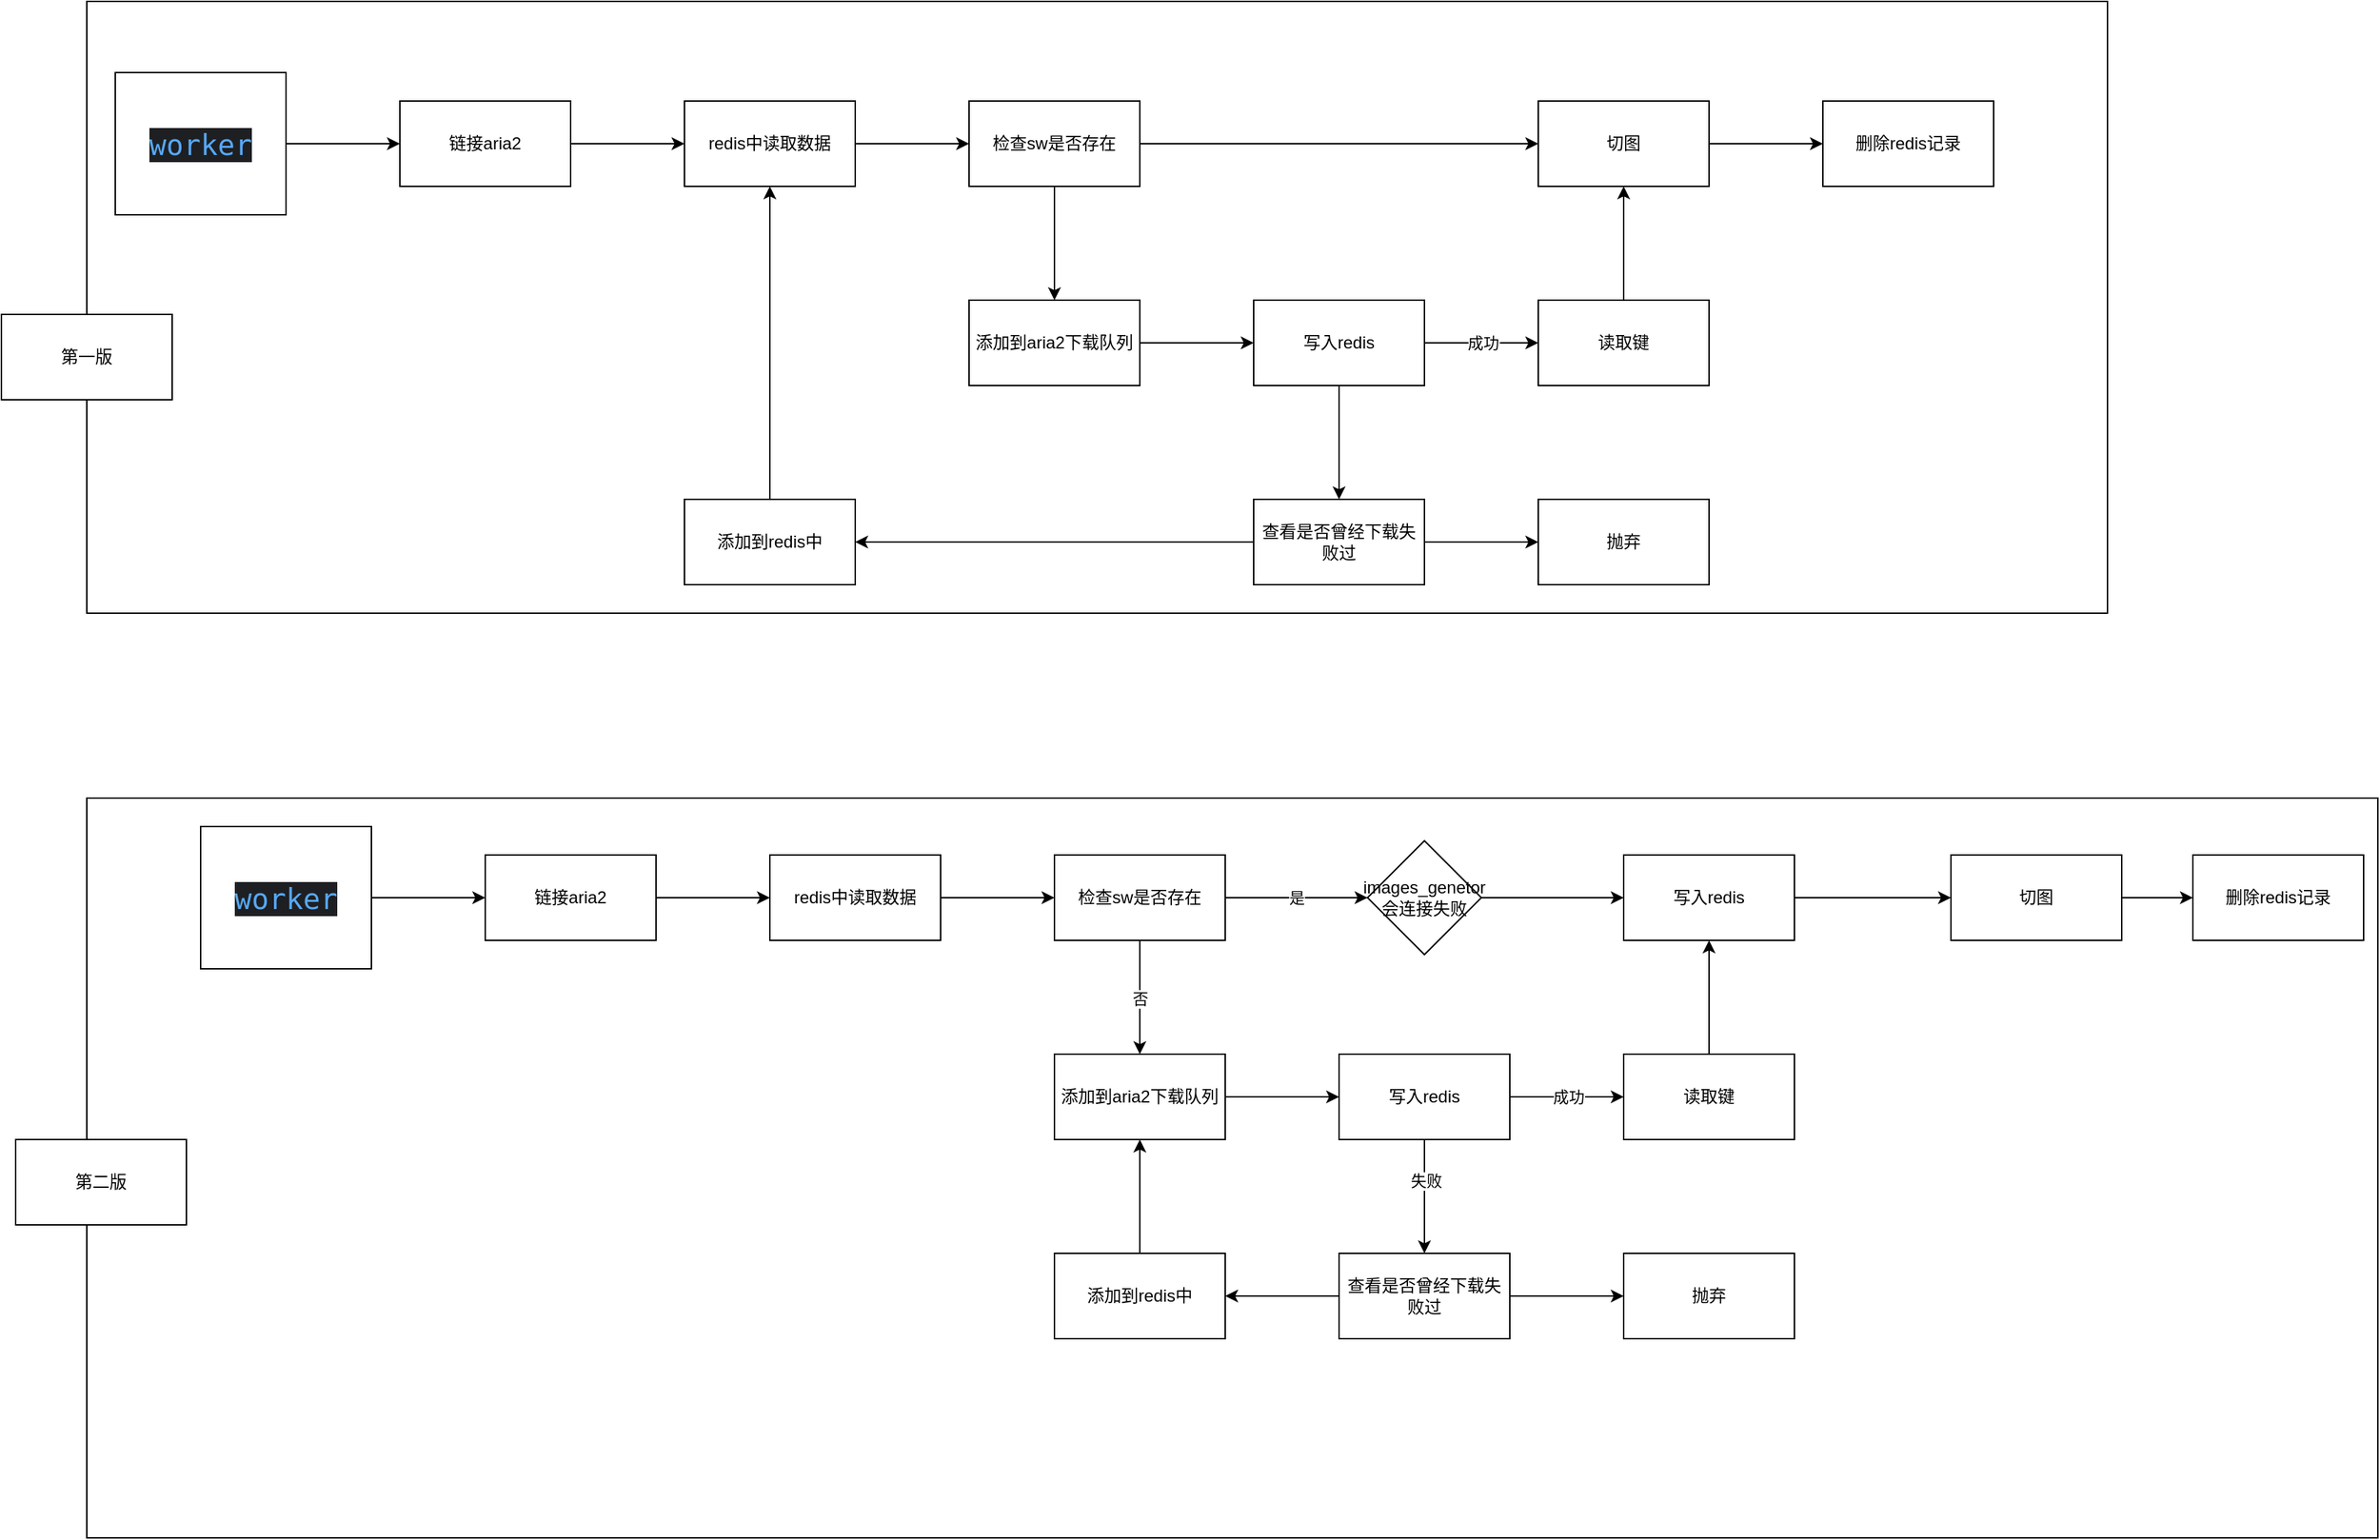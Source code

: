 <mxfile version="24.3.1" type="github">
  <diagram name="第 1 页" id="oR3SPq28IfKs69Jtm_W2">
    <mxGraphModel dx="2390" dy="1268" grid="1" gridSize="10" guides="1" tooltips="1" connect="1" arrows="1" fold="1" page="1" pageScale="1" pageWidth="827" pageHeight="1169" math="0" shadow="0">
      <root>
        <mxCell id="0" />
        <mxCell id="1" parent="0" />
        <mxCell id="wlJlTD7zzjwppgTD_WOC-68" value="" style="rounded=0;whiteSpace=wrap;html=1;" parent="1" vertex="1">
          <mxGeometry x="90" y="620" width="1610" height="520" as="geometry" />
        </mxCell>
        <mxCell id="wlJlTD7zzjwppgTD_WOC-66" value="" style="rounded=0;whiteSpace=wrap;html=1;" parent="1" vertex="1">
          <mxGeometry x="90" y="60" width="1420" height="430" as="geometry" />
        </mxCell>
        <mxCell id="wlJlTD7zzjwppgTD_WOC-9" value="" style="edgeStyle=orthogonalEdgeStyle;rounded=0;orthogonalLoop=1;jettySize=auto;html=1;" parent="1" source="wlJlTD7zzjwppgTD_WOC-1" target="wlJlTD7zzjwppgTD_WOC-8" edge="1">
          <mxGeometry relative="1" as="geometry" />
        </mxCell>
        <mxCell id="wlJlTD7zzjwppgTD_WOC-1" value="&lt;div style=&quot;background-color:#1e1f22;color:#bcbec4&quot;&gt;&lt;pre style=&quot;font-family:&#39;JetBrains Mono&#39;,monospace;font-size:15.0pt;&quot;&gt;&lt;span style=&quot;color:#56a8f5;&quot;&gt;worker&lt;/span&gt;&lt;/pre&gt;&lt;/div&gt;" style="rounded=0;whiteSpace=wrap;html=1;" parent="1" vertex="1">
          <mxGeometry x="110" y="110" width="120" height="100" as="geometry" />
        </mxCell>
        <mxCell id="wlJlTD7zzjwppgTD_WOC-11" value="" style="edgeStyle=orthogonalEdgeStyle;rounded=0;orthogonalLoop=1;jettySize=auto;html=1;" parent="1" source="wlJlTD7zzjwppgTD_WOC-8" target="wlJlTD7zzjwppgTD_WOC-10" edge="1">
          <mxGeometry relative="1" as="geometry" />
        </mxCell>
        <mxCell id="wlJlTD7zzjwppgTD_WOC-8" value="链接aria2" style="whiteSpace=wrap;html=1;rounded=0;" parent="1" vertex="1">
          <mxGeometry x="310" y="130" width="120" height="60" as="geometry" />
        </mxCell>
        <mxCell id="wlJlTD7zzjwppgTD_WOC-13" value="" style="edgeStyle=orthogonalEdgeStyle;rounded=0;orthogonalLoop=1;jettySize=auto;html=1;" parent="1" source="wlJlTD7zzjwppgTD_WOC-10" target="wlJlTD7zzjwppgTD_WOC-12" edge="1">
          <mxGeometry relative="1" as="geometry" />
        </mxCell>
        <mxCell id="wlJlTD7zzjwppgTD_WOC-10" value="redis中读取数据" style="whiteSpace=wrap;html=1;rounded=0;" parent="1" vertex="1">
          <mxGeometry x="510" y="130" width="120" height="60" as="geometry" />
        </mxCell>
        <mxCell id="wlJlTD7zzjwppgTD_WOC-15" value="" style="edgeStyle=orthogonalEdgeStyle;rounded=0;orthogonalLoop=1;jettySize=auto;html=1;" parent="1" source="wlJlTD7zzjwppgTD_WOC-12" target="wlJlTD7zzjwppgTD_WOC-14" edge="1">
          <mxGeometry relative="1" as="geometry" />
        </mxCell>
        <mxCell id="wlJlTD7zzjwppgTD_WOC-22" style="edgeStyle=orthogonalEdgeStyle;rounded=0;orthogonalLoop=1;jettySize=auto;html=1;entryX=0;entryY=0.5;entryDx=0;entryDy=0;" parent="1" source="wlJlTD7zzjwppgTD_WOC-12" target="wlJlTD7zzjwppgTD_WOC-20" edge="1">
          <mxGeometry relative="1" as="geometry" />
        </mxCell>
        <mxCell id="wlJlTD7zzjwppgTD_WOC-12" value="检查sw是否存在" style="whiteSpace=wrap;html=1;rounded=0;" parent="1" vertex="1">
          <mxGeometry x="710" y="130" width="120" height="60" as="geometry" />
        </mxCell>
        <mxCell id="wlJlTD7zzjwppgTD_WOC-17" value="" style="edgeStyle=orthogonalEdgeStyle;rounded=0;orthogonalLoop=1;jettySize=auto;html=1;" parent="1" source="wlJlTD7zzjwppgTD_WOC-14" target="wlJlTD7zzjwppgTD_WOC-16" edge="1">
          <mxGeometry relative="1" as="geometry" />
        </mxCell>
        <mxCell id="wlJlTD7zzjwppgTD_WOC-14" value="添加到aria2下载队列" style="whiteSpace=wrap;html=1;rounded=0;" parent="1" vertex="1">
          <mxGeometry x="710" y="270" width="120" height="60" as="geometry" />
        </mxCell>
        <mxCell id="wlJlTD7zzjwppgTD_WOC-19" value="" style="edgeStyle=orthogonalEdgeStyle;rounded=0;orthogonalLoop=1;jettySize=auto;html=1;" parent="1" source="wlJlTD7zzjwppgTD_WOC-16" target="wlJlTD7zzjwppgTD_WOC-18" edge="1">
          <mxGeometry relative="1" as="geometry" />
        </mxCell>
        <mxCell id="wlJlTD7zzjwppgTD_WOC-25" value="成功" style="edgeLabel;html=1;align=center;verticalAlign=middle;resizable=0;points=[];" parent="wlJlTD7zzjwppgTD_WOC-19" vertex="1" connectable="0">
          <mxGeometry x="-0.314" y="-3" relative="1" as="geometry">
            <mxPoint x="13" y="-3" as="offset" />
          </mxGeometry>
        </mxCell>
        <mxCell id="wlJlTD7zzjwppgTD_WOC-27" value="" style="edgeStyle=orthogonalEdgeStyle;rounded=0;orthogonalLoop=1;jettySize=auto;html=1;" parent="1" source="wlJlTD7zzjwppgTD_WOC-16" target="wlJlTD7zzjwppgTD_WOC-26" edge="1">
          <mxGeometry relative="1" as="geometry" />
        </mxCell>
        <mxCell id="wlJlTD7zzjwppgTD_WOC-16" value="写入redis" style="whiteSpace=wrap;html=1;rounded=0;" parent="1" vertex="1">
          <mxGeometry x="910" y="270" width="120" height="60" as="geometry" />
        </mxCell>
        <mxCell id="wlJlTD7zzjwppgTD_WOC-21" value="" style="edgeStyle=orthogonalEdgeStyle;rounded=0;orthogonalLoop=1;jettySize=auto;html=1;" parent="1" source="wlJlTD7zzjwppgTD_WOC-18" target="wlJlTD7zzjwppgTD_WOC-20" edge="1">
          <mxGeometry relative="1" as="geometry" />
        </mxCell>
        <mxCell id="wlJlTD7zzjwppgTD_WOC-18" value="读取键" style="whiteSpace=wrap;html=1;rounded=0;" parent="1" vertex="1">
          <mxGeometry x="1110" y="270" width="120" height="60" as="geometry" />
        </mxCell>
        <mxCell id="wlJlTD7zzjwppgTD_WOC-24" value="" style="edgeStyle=orthogonalEdgeStyle;rounded=0;orthogonalLoop=1;jettySize=auto;html=1;" parent="1" source="wlJlTD7zzjwppgTD_WOC-20" target="wlJlTD7zzjwppgTD_WOC-23" edge="1">
          <mxGeometry relative="1" as="geometry" />
        </mxCell>
        <mxCell id="wlJlTD7zzjwppgTD_WOC-20" value="切图" style="whiteSpace=wrap;html=1;rounded=0;" parent="1" vertex="1">
          <mxGeometry x="1110" y="130" width="120" height="60" as="geometry" />
        </mxCell>
        <mxCell id="wlJlTD7zzjwppgTD_WOC-23" value="删除redis记录" style="whiteSpace=wrap;html=1;rounded=0;" parent="1" vertex="1">
          <mxGeometry x="1310" y="130" width="120" height="60" as="geometry" />
        </mxCell>
        <mxCell id="wlJlTD7zzjwppgTD_WOC-29" value="" style="edgeStyle=orthogonalEdgeStyle;rounded=0;orthogonalLoop=1;jettySize=auto;html=1;" parent="1" source="wlJlTD7zzjwppgTD_WOC-26" target="wlJlTD7zzjwppgTD_WOC-28" edge="1">
          <mxGeometry relative="1" as="geometry" />
        </mxCell>
        <mxCell id="wlJlTD7zzjwppgTD_WOC-32" value="" style="edgeStyle=orthogonalEdgeStyle;rounded=0;orthogonalLoop=1;jettySize=auto;html=1;" parent="1" source="wlJlTD7zzjwppgTD_WOC-26" target="wlJlTD7zzjwppgTD_WOC-31" edge="1">
          <mxGeometry relative="1" as="geometry" />
        </mxCell>
        <mxCell id="wlJlTD7zzjwppgTD_WOC-26" value="查看是否曾经下载失败过" style="whiteSpace=wrap;html=1;rounded=0;" parent="1" vertex="1">
          <mxGeometry x="910" y="410" width="120" height="60" as="geometry" />
        </mxCell>
        <mxCell id="wlJlTD7zzjwppgTD_WOC-28" value="抛弃" style="whiteSpace=wrap;html=1;rounded=0;" parent="1" vertex="1">
          <mxGeometry x="1110" y="410" width="120" height="60" as="geometry" />
        </mxCell>
        <mxCell id="wlJlTD7zzjwppgTD_WOC-33" style="edgeStyle=orthogonalEdgeStyle;rounded=0;orthogonalLoop=1;jettySize=auto;html=1;" parent="1" source="wlJlTD7zzjwppgTD_WOC-31" target="wlJlTD7zzjwppgTD_WOC-10" edge="1">
          <mxGeometry relative="1" as="geometry" />
        </mxCell>
        <mxCell id="wlJlTD7zzjwppgTD_WOC-31" value="添加到redis中" style="whiteSpace=wrap;html=1;rounded=0;" parent="1" vertex="1">
          <mxGeometry x="510" y="410" width="120" height="60" as="geometry" />
        </mxCell>
        <mxCell id="wlJlTD7zzjwppgTD_WOC-34" value="" style="edgeStyle=orthogonalEdgeStyle;rounded=0;orthogonalLoop=1;jettySize=auto;html=1;" parent="1" source="wlJlTD7zzjwppgTD_WOC-35" target="wlJlTD7zzjwppgTD_WOC-37" edge="1">
          <mxGeometry relative="1" as="geometry" />
        </mxCell>
        <mxCell id="wlJlTD7zzjwppgTD_WOC-35" value="&lt;div style=&quot;background-color:#1e1f22;color:#bcbec4&quot;&gt;&lt;pre style=&quot;font-family:&#39;JetBrains Mono&#39;,monospace;font-size:15.0pt;&quot;&gt;&lt;span style=&quot;color:#56a8f5;&quot;&gt;worker&lt;/span&gt;&lt;/pre&gt;&lt;/div&gt;" style="rounded=0;whiteSpace=wrap;html=1;" parent="1" vertex="1">
          <mxGeometry x="170" y="640" width="120" height="100" as="geometry" />
        </mxCell>
        <mxCell id="wlJlTD7zzjwppgTD_WOC-36" value="" style="edgeStyle=orthogonalEdgeStyle;rounded=0;orthogonalLoop=1;jettySize=auto;html=1;" parent="1" source="wlJlTD7zzjwppgTD_WOC-37" target="wlJlTD7zzjwppgTD_WOC-39" edge="1">
          <mxGeometry relative="1" as="geometry" />
        </mxCell>
        <mxCell id="wlJlTD7zzjwppgTD_WOC-37" value="链接aria2" style="whiteSpace=wrap;html=1;rounded=0;" parent="1" vertex="1">
          <mxGeometry x="370" y="660" width="120" height="60" as="geometry" />
        </mxCell>
        <mxCell id="wlJlTD7zzjwppgTD_WOC-38" value="" style="edgeStyle=orthogonalEdgeStyle;rounded=0;orthogonalLoop=1;jettySize=auto;html=1;" parent="1" source="wlJlTD7zzjwppgTD_WOC-39" target="wlJlTD7zzjwppgTD_WOC-42" edge="1">
          <mxGeometry relative="1" as="geometry" />
        </mxCell>
        <mxCell id="wlJlTD7zzjwppgTD_WOC-39" value="redis中读取数据" style="whiteSpace=wrap;html=1;rounded=0;" parent="1" vertex="1">
          <mxGeometry x="570" y="660" width="120" height="60" as="geometry" />
        </mxCell>
        <mxCell id="wlJlTD7zzjwppgTD_WOC-40" value="" style="edgeStyle=orthogonalEdgeStyle;rounded=0;orthogonalLoop=1;jettySize=auto;html=1;" parent="1" source="wlJlTD7zzjwppgTD_WOC-42" target="wlJlTD7zzjwppgTD_WOC-44" edge="1">
          <mxGeometry relative="1" as="geometry" />
        </mxCell>
        <mxCell id="nasB31tPZ9oMDGfEIj4p-7" value="否" style="edgeLabel;html=1;align=center;verticalAlign=middle;resizable=0;points=[];" vertex="1" connectable="0" parent="wlJlTD7zzjwppgTD_WOC-40">
          <mxGeometry x="0.025" relative="1" as="geometry">
            <mxPoint as="offset" />
          </mxGeometry>
        </mxCell>
        <mxCell id="nasB31tPZ9oMDGfEIj4p-4" value="" style="edgeStyle=orthogonalEdgeStyle;rounded=0;orthogonalLoop=1;jettySize=auto;html=1;" edge="1" parent="1" source="wlJlTD7zzjwppgTD_WOC-42" target="nasB31tPZ9oMDGfEIj4p-3">
          <mxGeometry relative="1" as="geometry" />
        </mxCell>
        <mxCell id="nasB31tPZ9oMDGfEIj4p-6" value="是" style="edgeLabel;html=1;align=center;verticalAlign=middle;resizable=0;points=[];" vertex="1" connectable="0" parent="nasB31tPZ9oMDGfEIj4p-4">
          <mxGeometry y="-1" relative="1" as="geometry">
            <mxPoint y="-1" as="offset" />
          </mxGeometry>
        </mxCell>
        <mxCell id="wlJlTD7zzjwppgTD_WOC-42" value="检查sw是否存在" style="whiteSpace=wrap;html=1;rounded=0;" parent="1" vertex="1">
          <mxGeometry x="770" y="660" width="120" height="60" as="geometry" />
        </mxCell>
        <mxCell id="wlJlTD7zzjwppgTD_WOC-43" value="" style="edgeStyle=orthogonalEdgeStyle;rounded=0;orthogonalLoop=1;jettySize=auto;html=1;" parent="1" source="wlJlTD7zzjwppgTD_WOC-44" target="wlJlTD7zzjwppgTD_WOC-48" edge="1">
          <mxGeometry relative="1" as="geometry" />
        </mxCell>
        <mxCell id="wlJlTD7zzjwppgTD_WOC-44" value="添加到aria2下载队列" style="whiteSpace=wrap;html=1;rounded=0;" parent="1" vertex="1">
          <mxGeometry x="770" y="800" width="120" height="60" as="geometry" />
        </mxCell>
        <mxCell id="wlJlTD7zzjwppgTD_WOC-45" value="" style="edgeStyle=orthogonalEdgeStyle;rounded=0;orthogonalLoop=1;jettySize=auto;html=1;" parent="1" source="wlJlTD7zzjwppgTD_WOC-48" target="wlJlTD7zzjwppgTD_WOC-50" edge="1">
          <mxGeometry relative="1" as="geometry" />
        </mxCell>
        <mxCell id="wlJlTD7zzjwppgTD_WOC-46" value="成功" style="edgeLabel;html=1;align=center;verticalAlign=middle;resizable=0;points=[];" parent="wlJlTD7zzjwppgTD_WOC-45" vertex="1" connectable="0">
          <mxGeometry x="-0.314" y="-3" relative="1" as="geometry">
            <mxPoint x="13" y="-3" as="offset" />
          </mxGeometry>
        </mxCell>
        <mxCell id="wlJlTD7zzjwppgTD_WOC-47" value="" style="edgeStyle=orthogonalEdgeStyle;rounded=0;orthogonalLoop=1;jettySize=auto;html=1;" parent="1" source="wlJlTD7zzjwppgTD_WOC-48" target="wlJlTD7zzjwppgTD_WOC-56" edge="1">
          <mxGeometry relative="1" as="geometry" />
        </mxCell>
        <mxCell id="wlJlTD7zzjwppgTD_WOC-61" value="失败" style="edgeLabel;html=1;align=center;verticalAlign=middle;resizable=0;points=[];" parent="wlJlTD7zzjwppgTD_WOC-47" vertex="1" connectable="0">
          <mxGeometry x="-0.279" y="1" relative="1" as="geometry">
            <mxPoint as="offset" />
          </mxGeometry>
        </mxCell>
        <mxCell id="wlJlTD7zzjwppgTD_WOC-48" value="写入redis" style="whiteSpace=wrap;html=1;rounded=0;" parent="1" vertex="1">
          <mxGeometry x="970" y="800" width="120" height="60" as="geometry" />
        </mxCell>
        <mxCell id="wlJlTD7zzjwppgTD_WOC-63" value="" style="edgeStyle=orthogonalEdgeStyle;rounded=0;orthogonalLoop=1;jettySize=auto;html=1;" parent="1" source="wlJlTD7zzjwppgTD_WOC-50" target="wlJlTD7zzjwppgTD_WOC-62" edge="1">
          <mxGeometry relative="1" as="geometry" />
        </mxCell>
        <mxCell id="wlJlTD7zzjwppgTD_WOC-50" value="读取键" style="whiteSpace=wrap;html=1;rounded=0;" parent="1" vertex="1">
          <mxGeometry x="1170" y="800" width="120" height="60" as="geometry" />
        </mxCell>
        <mxCell id="wlJlTD7zzjwppgTD_WOC-51" value="" style="edgeStyle=orthogonalEdgeStyle;rounded=0;orthogonalLoop=1;jettySize=auto;html=1;" parent="1" source="wlJlTD7zzjwppgTD_WOC-52" target="wlJlTD7zzjwppgTD_WOC-53" edge="1">
          <mxGeometry relative="1" as="geometry" />
        </mxCell>
        <mxCell id="wlJlTD7zzjwppgTD_WOC-52" value="切图" style="whiteSpace=wrap;html=1;rounded=0;" parent="1" vertex="1">
          <mxGeometry x="1400" y="660" width="120" height="60" as="geometry" />
        </mxCell>
        <mxCell id="wlJlTD7zzjwppgTD_WOC-53" value="删除redis记录" style="whiteSpace=wrap;html=1;rounded=0;" parent="1" vertex="1">
          <mxGeometry x="1570" y="660" width="120" height="60" as="geometry" />
        </mxCell>
        <mxCell id="wlJlTD7zzjwppgTD_WOC-54" value="" style="edgeStyle=orthogonalEdgeStyle;rounded=0;orthogonalLoop=1;jettySize=auto;html=1;" parent="1" source="wlJlTD7zzjwppgTD_WOC-56" target="wlJlTD7zzjwppgTD_WOC-57" edge="1">
          <mxGeometry relative="1" as="geometry" />
        </mxCell>
        <mxCell id="wlJlTD7zzjwppgTD_WOC-55" value="" style="edgeStyle=orthogonalEdgeStyle;rounded=0;orthogonalLoop=1;jettySize=auto;html=1;" parent="1" source="wlJlTD7zzjwppgTD_WOC-56" target="wlJlTD7zzjwppgTD_WOC-59" edge="1">
          <mxGeometry relative="1" as="geometry" />
        </mxCell>
        <mxCell id="wlJlTD7zzjwppgTD_WOC-56" value="查看是否曾经下载失败过" style="whiteSpace=wrap;html=1;rounded=0;" parent="1" vertex="1">
          <mxGeometry x="970" y="940" width="120" height="60" as="geometry" />
        </mxCell>
        <mxCell id="wlJlTD7zzjwppgTD_WOC-57" value="抛弃" style="whiteSpace=wrap;html=1;rounded=0;" parent="1" vertex="1">
          <mxGeometry x="1170" y="940" width="120" height="60" as="geometry" />
        </mxCell>
        <mxCell id="wlJlTD7zzjwppgTD_WOC-60" value="" style="edgeStyle=orthogonalEdgeStyle;rounded=0;orthogonalLoop=1;jettySize=auto;html=1;" parent="1" source="wlJlTD7zzjwppgTD_WOC-59" target="wlJlTD7zzjwppgTD_WOC-44" edge="1">
          <mxGeometry relative="1" as="geometry" />
        </mxCell>
        <mxCell id="wlJlTD7zzjwppgTD_WOC-59" value="添加到redis中" style="whiteSpace=wrap;html=1;rounded=0;" parent="1" vertex="1">
          <mxGeometry x="770" y="940" width="120" height="60" as="geometry" />
        </mxCell>
        <mxCell id="wlJlTD7zzjwppgTD_WOC-65" style="edgeStyle=orthogonalEdgeStyle;rounded=0;orthogonalLoop=1;jettySize=auto;html=1;entryX=0;entryY=0.5;entryDx=0;entryDy=0;" parent="1" source="wlJlTD7zzjwppgTD_WOC-62" target="wlJlTD7zzjwppgTD_WOC-52" edge="1">
          <mxGeometry relative="1" as="geometry" />
        </mxCell>
        <mxCell id="wlJlTD7zzjwppgTD_WOC-62" value="写入redis" style="whiteSpace=wrap;html=1;rounded=0;" parent="1" vertex="1">
          <mxGeometry x="1170" y="660" width="120" height="60" as="geometry" />
        </mxCell>
        <mxCell id="wlJlTD7zzjwppgTD_WOC-67" value="第一版" style="rounded=0;whiteSpace=wrap;html=1;" parent="1" vertex="1">
          <mxGeometry x="30" y="280" width="120" height="60" as="geometry" />
        </mxCell>
        <mxCell id="wlJlTD7zzjwppgTD_WOC-69" value="第二版" style="rounded=0;whiteSpace=wrap;html=1;" parent="1" vertex="1">
          <mxGeometry x="40" y="860" width="120" height="60" as="geometry" />
        </mxCell>
        <mxCell id="nasB31tPZ9oMDGfEIj4p-5" style="edgeStyle=orthogonalEdgeStyle;rounded=0;orthogonalLoop=1;jettySize=auto;html=1;" edge="1" parent="1" source="nasB31tPZ9oMDGfEIj4p-3" target="wlJlTD7zzjwppgTD_WOC-62">
          <mxGeometry relative="1" as="geometry" />
        </mxCell>
        <mxCell id="nasB31tPZ9oMDGfEIj4p-3" value="images_genetor&lt;br&gt;会连接失败" style="rhombus;whiteSpace=wrap;html=1;rounded=0;" vertex="1" parent="1">
          <mxGeometry x="990" y="650" width="80" height="80" as="geometry" />
        </mxCell>
      </root>
    </mxGraphModel>
  </diagram>
</mxfile>
